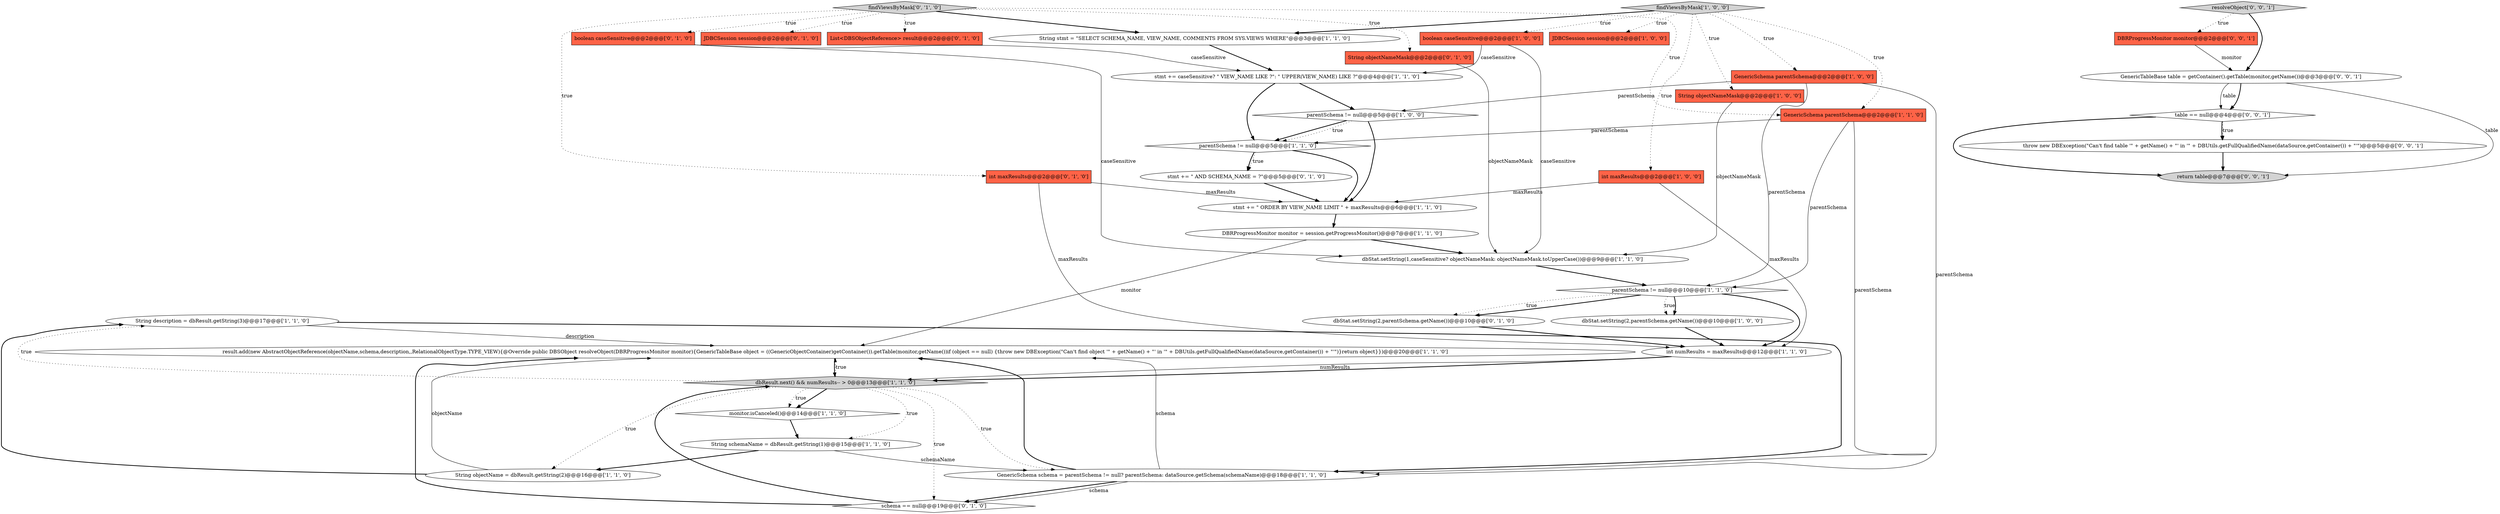 digraph {
15 [style = filled, label = "String description = dbResult.getString(3)@@@17@@@['1', '1', '0']", fillcolor = white, shape = ellipse image = "AAA0AAABBB1BBB"];
29 [style = filled, label = "int maxResults@@@2@@@['0', '1', '0']", fillcolor = tomato, shape = box image = "AAA0AAABBB2BBB"];
3 [style = filled, label = "findViewsByMask['1', '0', '0']", fillcolor = lightgray, shape = diamond image = "AAA0AAABBB1BBB"];
22 [style = filled, label = "int numResults = maxResults@@@12@@@['1', '1', '0']", fillcolor = white, shape = ellipse image = "AAA0AAABBB1BBB"];
38 [style = filled, label = "DBRProgressMonitor monitor@@@2@@@['0', '0', '1']", fillcolor = tomato, shape = box image = "AAA0AAABBB3BBB"];
4 [style = filled, label = "String stmt = \"SELECT SCHEMA_NAME, VIEW_NAME, COMMENTS FROM SYS.VIEWS WHERE\"@@@3@@@['1', '1', '0']", fillcolor = white, shape = ellipse image = "AAA0AAABBB1BBB"];
31 [style = filled, label = "dbStat.setString(2,parentSchema.getName())@@@10@@@['0', '1', '0']", fillcolor = white, shape = ellipse image = "AAA0AAABBB2BBB"];
25 [style = filled, label = "findViewsByMask['0', '1', '0']", fillcolor = lightgray, shape = diamond image = "AAA0AAABBB2BBB"];
13 [style = filled, label = "String objectName = dbResult.getString(2)@@@16@@@['1', '1', '0']", fillcolor = white, shape = ellipse image = "AAA0AAABBB1BBB"];
14 [style = filled, label = "result.add(new AbstractObjectReference(objectName,schema,description,,RelationalObjectType.TYPE_VIEW){@Override public DBSObject resolveObject(DBRProgressMonitor monitor){GenericTableBase object = ((GenericObjectContainer)getContainer()).getTable(monitor,getName())if (object == null) {throw new DBException(\"Can't find object '\" + getName() + \"' in '\" + DBUtils.getFullQualifiedName(dataSource,getContainer()) + \"'\")}return object}})@@@20@@@['1', '1', '0']", fillcolor = white, shape = ellipse image = "AAA0AAABBB1BBB"];
6 [style = filled, label = "boolean caseSensitive@@@2@@@['1', '0', '0']", fillcolor = tomato, shape = box image = "AAA0AAABBB1BBB"];
24 [style = filled, label = "stmt += \" AND SCHEMA_NAME = ?\"@@@5@@@['0', '1', '0']", fillcolor = white, shape = ellipse image = "AAA0AAABBB2BBB"];
23 [style = filled, label = "String schemaName = dbResult.getString(1)@@@15@@@['1', '1', '0']", fillcolor = white, shape = ellipse image = "AAA0AAABBB1BBB"];
27 [style = filled, label = "boolean caseSensitive@@@2@@@['0', '1', '0']", fillcolor = tomato, shape = box image = "AAA0AAABBB2BBB"];
32 [style = filled, label = "schema == null@@@19@@@['0', '1', '0']", fillcolor = white, shape = diamond image = "AAA1AAABBB2BBB"];
26 [style = filled, label = "JDBCSession session@@@2@@@['0', '1', '0']", fillcolor = tomato, shape = box image = "AAA0AAABBB2BBB"];
18 [style = filled, label = "stmt += \" ORDER BY VIEW_NAME LIMIT \" + maxResults@@@6@@@['1', '1', '0']", fillcolor = white, shape = ellipse image = "AAA0AAABBB1BBB"];
36 [style = filled, label = "table == null@@@4@@@['0', '0', '1']", fillcolor = white, shape = diamond image = "AAA0AAABBB3BBB"];
35 [style = filled, label = "resolveObject['0', '0', '1']", fillcolor = lightgray, shape = diamond image = "AAA0AAABBB3BBB"];
12 [style = filled, label = "monitor.isCanceled()@@@14@@@['1', '1', '0']", fillcolor = white, shape = diamond image = "AAA0AAABBB1BBB"];
5 [style = filled, label = "DBRProgressMonitor monitor = session.getProgressMonitor()@@@7@@@['1', '1', '0']", fillcolor = white, shape = ellipse image = "AAA0AAABBB1BBB"];
2 [style = filled, label = "int maxResults@@@2@@@['1', '0', '0']", fillcolor = tomato, shape = box image = "AAA0AAABBB1BBB"];
16 [style = filled, label = "dbStat.setString(1,caseSensitive? objectNameMask: objectNameMask.toUpperCase())@@@9@@@['1', '1', '0']", fillcolor = white, shape = ellipse image = "AAA0AAABBB1BBB"];
0 [style = filled, label = "stmt += caseSensitive? \" VIEW_NAME LIKE ?\": \" UPPER(VIEW_NAME) LIKE ?\"@@@4@@@['1', '1', '0']", fillcolor = white, shape = ellipse image = "AAA0AAABBB1BBB"];
1 [style = filled, label = "dbStat.setString(2,parentSchema.getName())@@@10@@@['1', '0', '0']", fillcolor = white, shape = ellipse image = "AAA0AAABBB1BBB"];
17 [style = filled, label = "JDBCSession session@@@2@@@['1', '0', '0']", fillcolor = tomato, shape = box image = "AAA0AAABBB1BBB"];
34 [style = filled, label = "return table@@@7@@@['0', '0', '1']", fillcolor = lightgray, shape = ellipse image = "AAA0AAABBB3BBB"];
37 [style = filled, label = "throw new DBException(\"Can't find table '\" + getName() + \"' in '\" + DBUtils.getFullQualifiedName(dataSource,getContainer()) + \"'\")@@@5@@@['0', '0', '1']", fillcolor = white, shape = ellipse image = "AAA0AAABBB3BBB"];
7 [style = filled, label = "parentSchema != null@@@5@@@['1', '0', '0']", fillcolor = white, shape = diamond image = "AAA0AAABBB1BBB"];
33 [style = filled, label = "GenericTableBase table = getContainer().getTable(monitor,getName())@@@3@@@['0', '0', '1']", fillcolor = white, shape = ellipse image = "AAA0AAABBB3BBB"];
28 [style = filled, label = "List<DBSObjectReference> result@@@2@@@['0', '1', '0']", fillcolor = tomato, shape = box image = "AAA0AAABBB2BBB"];
20 [style = filled, label = "dbResult.next() && numResults-- > 0@@@13@@@['1', '1', '0']", fillcolor = lightgray, shape = diamond image = "AAA0AAABBB1BBB"];
21 [style = filled, label = "GenericSchema parentSchema@@@2@@@['1', '1', '0']", fillcolor = tomato, shape = box image = "AAA0AAABBB1BBB"];
19 [style = filled, label = "parentSchema != null@@@10@@@['1', '1', '0']", fillcolor = white, shape = diamond image = "AAA0AAABBB1BBB"];
30 [style = filled, label = "String objectNameMask@@@2@@@['0', '1', '0']", fillcolor = tomato, shape = box image = "AAA0AAABBB2BBB"];
11 [style = filled, label = "GenericSchema schema = parentSchema != null? parentSchema: dataSource.getSchema(schemaName)@@@18@@@['1', '1', '0']", fillcolor = white, shape = ellipse image = "AAA0AAABBB1BBB"];
9 [style = filled, label = "parentSchema != null@@@5@@@['1', '1', '0']", fillcolor = white, shape = diamond image = "AAA0AAABBB1BBB"];
10 [style = filled, label = "String objectNameMask@@@2@@@['1', '0', '0']", fillcolor = tomato, shape = box image = "AAA0AAABBB1BBB"];
8 [style = filled, label = "GenericSchema parentSchema@@@2@@@['1', '0', '0']", fillcolor = tomato, shape = box image = "AAA0AAABBB1BBB"];
25->30 [style = dotted, label="true"];
35->38 [style = dotted, label="true"];
20->32 [style = dotted, label="true"];
35->33 [style = bold, label=""];
25->21 [style = dotted, label="true"];
3->17 [style = dotted, label="true"];
19->22 [style = bold, label=""];
2->18 [style = solid, label="maxResults"];
22->20 [style = bold, label=""];
12->23 [style = bold, label=""];
25->26 [style = dotted, label="true"];
6->16 [style = solid, label="caseSensitive"];
33->34 [style = solid, label="table"];
27->16 [style = solid, label="caseSensitive"];
33->36 [style = solid, label="table"];
3->6 [style = dotted, label="true"];
22->20 [style = solid, label="numResults"];
1->22 [style = bold, label=""];
20->14 [style = dotted, label="true"];
0->7 [style = bold, label=""];
7->9 [style = bold, label=""];
25->29 [style = dotted, label="true"];
31->22 [style = bold, label=""];
9->24 [style = dotted, label="true"];
25->28 [style = dotted, label="true"];
11->32 [style = bold, label=""];
32->20 [style = bold, label=""];
25->27 [style = dotted, label="true"];
37->34 [style = bold, label=""];
9->24 [style = bold, label=""];
15->14 [style = solid, label="description"];
8->7 [style = solid, label="parentSchema"];
5->16 [style = bold, label=""];
20->12 [style = bold, label=""];
13->15 [style = bold, label=""];
7->18 [style = bold, label=""];
16->19 [style = bold, label=""];
32->14 [style = bold, label=""];
10->16 [style = solid, label="objectNameMask"];
11->14 [style = bold, label=""];
20->23 [style = dotted, label="true"];
20->12 [style = dotted, label="true"];
3->10 [style = dotted, label="true"];
23->13 [style = bold, label=""];
15->11 [style = bold, label=""];
38->33 [style = solid, label="monitor"];
20->13 [style = dotted, label="true"];
19->1 [style = dotted, label="true"];
3->4 [style = bold, label=""];
21->19 [style = solid, label="parentSchema"];
8->19 [style = solid, label="parentSchema"];
9->18 [style = bold, label=""];
23->11 [style = solid, label="schemaName"];
6->0 [style = solid, label="caseSensitive"];
36->37 [style = bold, label=""];
24->18 [style = bold, label=""];
19->1 [style = bold, label=""];
21->9 [style = solid, label="parentSchema"];
11->32 [style = solid, label="schema"];
3->21 [style = dotted, label="true"];
18->5 [style = bold, label=""];
0->9 [style = bold, label=""];
3->8 [style = dotted, label="true"];
21->11 [style = solid, label="parentSchema"];
30->16 [style = solid, label="objectNameMask"];
27->0 [style = solid, label="caseSensitive"];
13->14 [style = solid, label="objectName"];
7->9 [style = dotted, label="true"];
29->18 [style = solid, label="maxResults"];
19->31 [style = dotted, label="true"];
20->15 [style = dotted, label="true"];
29->22 [style = solid, label="maxResults"];
8->11 [style = solid, label="parentSchema"];
25->4 [style = bold, label=""];
5->14 [style = solid, label="monitor"];
36->37 [style = dotted, label="true"];
36->34 [style = bold, label=""];
3->2 [style = dotted, label="true"];
11->14 [style = solid, label="schema"];
2->22 [style = solid, label="maxResults"];
19->31 [style = bold, label=""];
33->36 [style = bold, label=""];
14->20 [style = bold, label=""];
4->0 [style = bold, label=""];
20->11 [style = dotted, label="true"];
}
